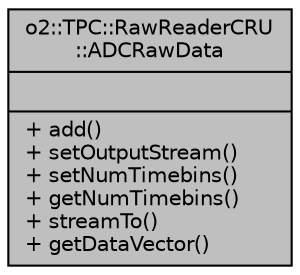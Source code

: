 digraph "o2::TPC::RawReaderCRU::ADCRawData"
{
 // INTERACTIVE_SVG=YES
  bgcolor="transparent";
  edge [fontname="Helvetica",fontsize="10",labelfontname="Helvetica",labelfontsize="10"];
  node [fontname="Helvetica",fontsize="10",shape=record];
  Node1 [label="{o2::TPC::RawReaderCRU\l::ADCRawData\n||+ add()\l+ setOutputStream()\l+ setNumTimebins()\l+ getNumTimebins()\l+ streamTo()\l+ getDataVector()\l}",height=0.2,width=0.4,color="black", fillcolor="grey75", style="filled" fontcolor="black"];
}

